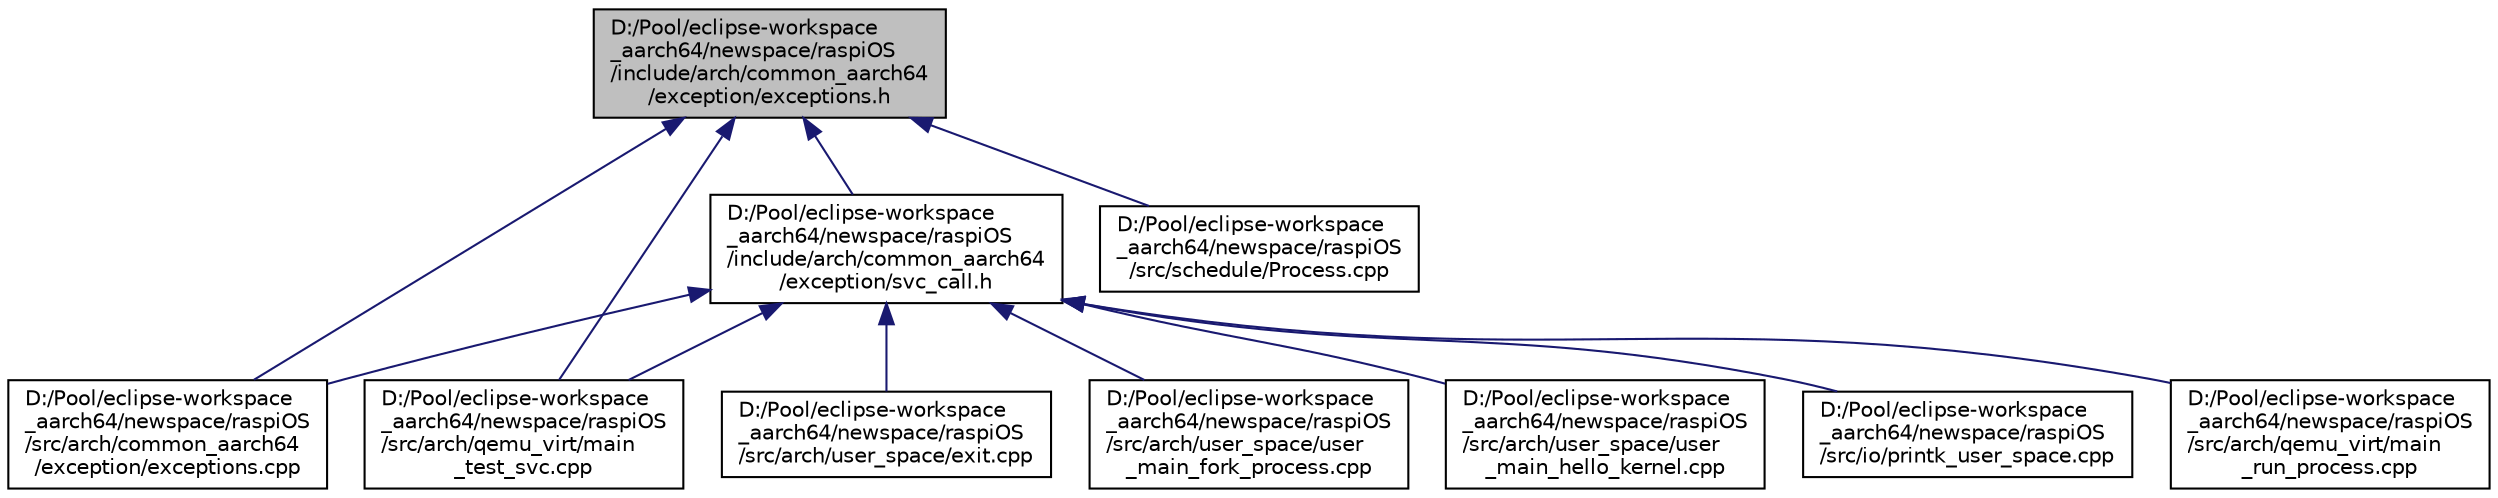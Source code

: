 digraph "D:/Pool/eclipse-workspace_aarch64/newspace/raspiOS/include/arch/common_aarch64/exception/exceptions.h"
{
  edge [fontname="Helvetica",fontsize="10",labelfontname="Helvetica",labelfontsize="10"];
  node [fontname="Helvetica",fontsize="10",shape=record];
  Node15 [label="D:/Pool/eclipse-workspace\l_aarch64/newspace/raspiOS\l/include/arch/common_aarch64\l/exception/exceptions.h",height=0.2,width=0.4,color="black", fillcolor="grey75", style="filled", fontcolor="black"];
  Node15 -> Node16 [dir="back",color="midnightblue",fontsize="10",style="solid",fontname="Helvetica"];
  Node16 [label="D:/Pool/eclipse-workspace\l_aarch64/newspace/raspiOS\l/include/arch/common_aarch64\l/exception/svc_call.h",height=0.2,width=0.4,color="black", fillcolor="white", style="filled",URL="$dc/d45/svc__call_8h.html"];
  Node16 -> Node17 [dir="back",color="midnightblue",fontsize="10",style="solid",fontname="Helvetica"];
  Node17 [label="D:/Pool/eclipse-workspace\l_aarch64/newspace/raspiOS\l/src/arch/common_aarch64\l/exception/exceptions.cpp",height=0.2,width=0.4,color="black", fillcolor="white", style="filled",URL="$dd/d12/exceptions_8cpp.html"];
  Node16 -> Node18 [dir="back",color="midnightblue",fontsize="10",style="solid",fontname="Helvetica"];
  Node18 [label="D:/Pool/eclipse-workspace\l_aarch64/newspace/raspiOS\l/src/arch/qemu_virt/main\l_run_process.cpp",height=0.2,width=0.4,color="black", fillcolor="white", style="filled",URL="$d9/d35/main__run__process_8cpp.html"];
  Node16 -> Node19 [dir="back",color="midnightblue",fontsize="10",style="solid",fontname="Helvetica"];
  Node19 [label="D:/Pool/eclipse-workspace\l_aarch64/newspace/raspiOS\l/src/arch/qemu_virt/main\l_test_svc.cpp",height=0.2,width=0.4,color="black", fillcolor="white", style="filled",URL="$da/d8e/main__test__svc_8cpp.html"];
  Node16 -> Node20 [dir="back",color="midnightblue",fontsize="10",style="solid",fontname="Helvetica"];
  Node20 [label="D:/Pool/eclipse-workspace\l_aarch64/newspace/raspiOS\l/src/arch/user_space/exit.cpp",height=0.2,width=0.4,color="black", fillcolor="white", style="filled",URL="$d8/d96/exit_8cpp.html"];
  Node16 -> Node21 [dir="back",color="midnightblue",fontsize="10",style="solid",fontname="Helvetica"];
  Node21 [label="D:/Pool/eclipse-workspace\l_aarch64/newspace/raspiOS\l/src/arch/user_space/user\l_main_fork_process.cpp",height=0.2,width=0.4,color="black", fillcolor="white", style="filled",URL="$d0/ddd/user__main__fork__process_8cpp.html"];
  Node16 -> Node22 [dir="back",color="midnightblue",fontsize="10",style="solid",fontname="Helvetica"];
  Node22 [label="D:/Pool/eclipse-workspace\l_aarch64/newspace/raspiOS\l/src/arch/user_space/user\l_main_hello_kernel.cpp",height=0.2,width=0.4,color="black", fillcolor="white", style="filled",URL="$db/db2/user__main__hello__kernel_8cpp.html"];
  Node16 -> Node23 [dir="back",color="midnightblue",fontsize="10",style="solid",fontname="Helvetica"];
  Node23 [label="D:/Pool/eclipse-workspace\l_aarch64/newspace/raspiOS\l/src/io/printk_user_space.cpp",height=0.2,width=0.4,color="black", fillcolor="white", style="filled",URL="$d3/df4/printk__user__space_8cpp.html"];
  Node15 -> Node17 [dir="back",color="midnightblue",fontsize="10",style="solid",fontname="Helvetica"];
  Node15 -> Node19 [dir="back",color="midnightblue",fontsize="10",style="solid",fontname="Helvetica"];
  Node15 -> Node24 [dir="back",color="midnightblue",fontsize="10",style="solid",fontname="Helvetica"];
  Node24 [label="D:/Pool/eclipse-workspace\l_aarch64/newspace/raspiOS\l/src/schedule/Process.cpp",height=0.2,width=0.4,color="black", fillcolor="white", style="filled",URL="$dd/d2b/_process_8cpp.html"];
}
